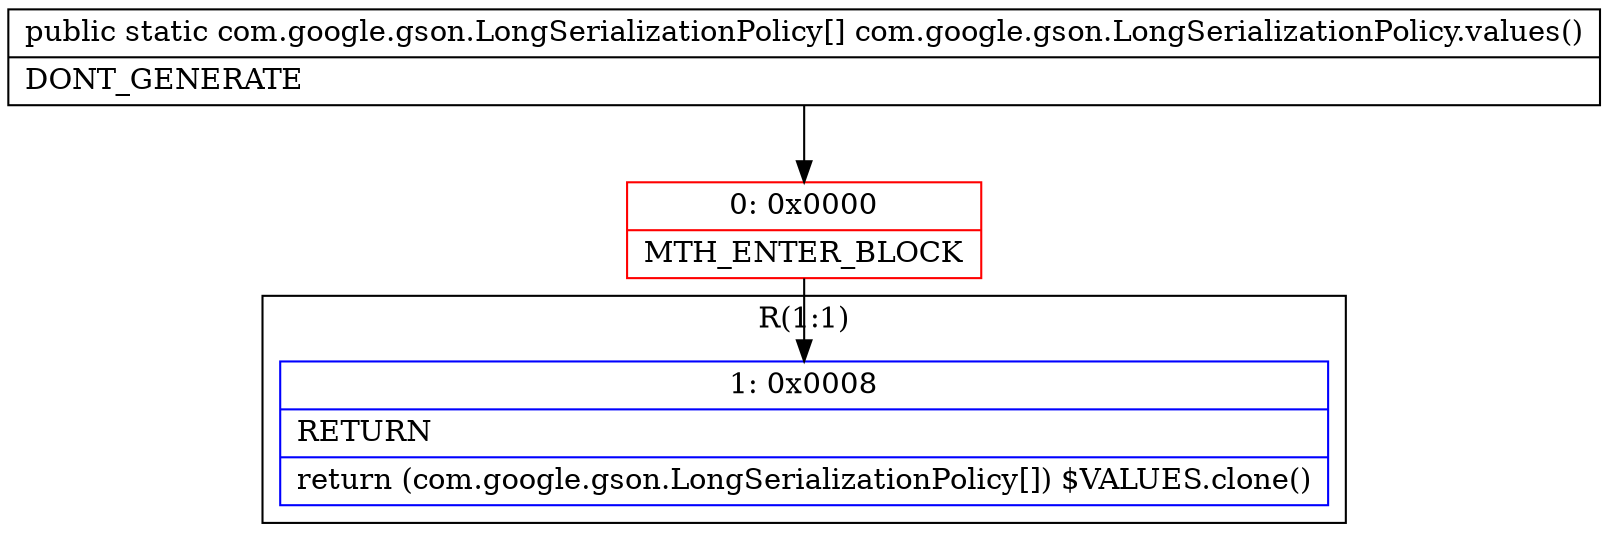 digraph "CFG forcom.google.gson.LongSerializationPolicy.values()[Lcom\/google\/gson\/LongSerializationPolicy;" {
subgraph cluster_Region_1945747321 {
label = "R(1:1)";
node [shape=record,color=blue];
Node_1 [shape=record,label="{1\:\ 0x0008|RETURN\l|return (com.google.gson.LongSerializationPolicy[]) $VALUES.clone()\l}"];
}
Node_0 [shape=record,color=red,label="{0\:\ 0x0000|MTH_ENTER_BLOCK\l}"];
MethodNode[shape=record,label="{public static com.google.gson.LongSerializationPolicy[] com.google.gson.LongSerializationPolicy.values()  | DONT_GENERATE\l}"];
MethodNode -> Node_0;
Node_0 -> Node_1;
}


